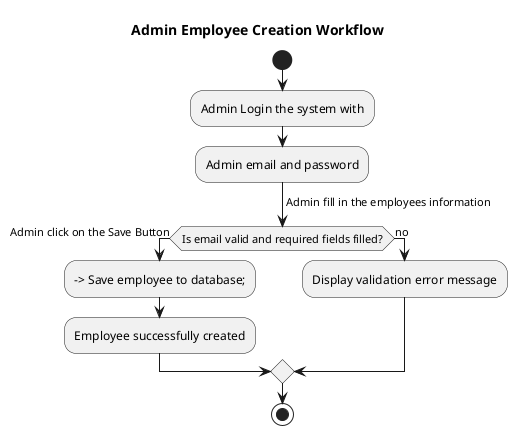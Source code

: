 @startuml

title Admin Employee Creation Workflow

start
:Admin Login the system with;
:Admin email and password;
-> Navigate to Employee tab;
-> Click on create employee button;
-> Admin fill in the employees information;

if (Is email valid and required fields filled?) then (yes)
  -> Admin click on the Save Button;
  --> Save employee to database;
  :Employee successfully created;
else (no)
  :Display validation error message;
endif

stop

@enduml